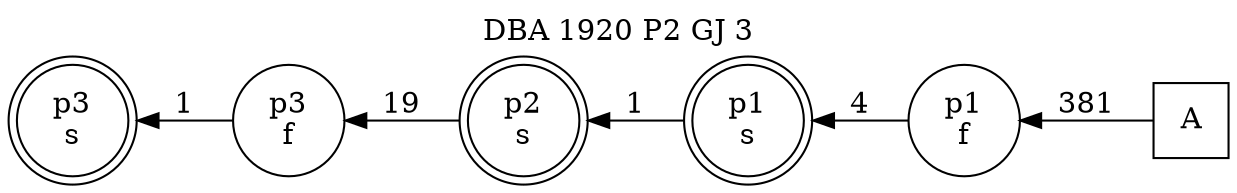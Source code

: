digraph DBA_1920_P2_GJ_3_GOOD {
labelloc="tl"
label= " DBA 1920 P2 GJ 3 "
rankdir="RL";
graph [ size=" 10 , 10 !"]

"A" [shape="square" label="A"]
"p1_f" [shape="circle" label="p1
f"]
"p1_s" [shape="doublecircle" label="p1
s"]
"p2_s" [shape="doublecircle" label="p2
s"]
"p3_f" [shape="circle" label="p3
f"]
"p3_s" [shape="doublecircle" label="p3
s"]
"A" -> "p1_f" [ label=381]
"p1_f" -> "p1_s" [ label=4]
"p1_s" -> "p2_s" [ label=1]
"p2_s" -> "p3_f" [ label=19]
"p3_f" -> "p3_s" [ label=1]
}
